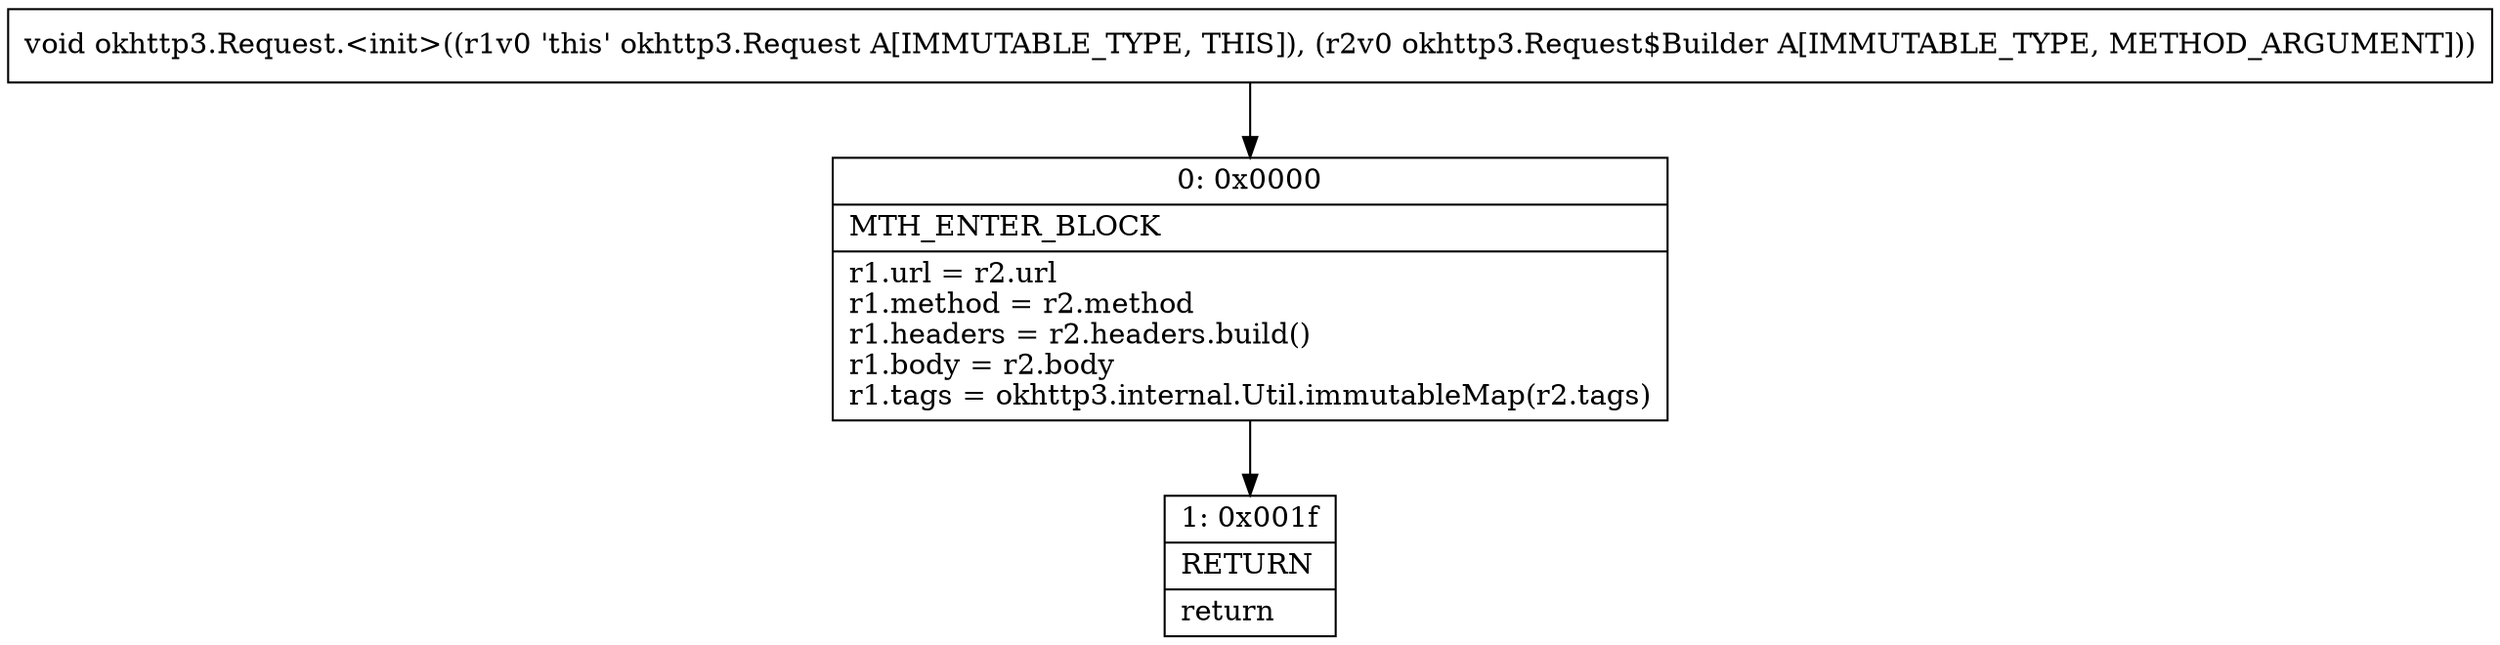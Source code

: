 digraph "CFG forokhttp3.Request.\<init\>(Lokhttp3\/Request$Builder;)V" {
Node_0 [shape=record,label="{0\:\ 0x0000|MTH_ENTER_BLOCK\l|r1.url = r2.url\lr1.method = r2.method\lr1.headers = r2.headers.build()\lr1.body = r2.body\lr1.tags = okhttp3.internal.Util.immutableMap(r2.tags)\l}"];
Node_1 [shape=record,label="{1\:\ 0x001f|RETURN\l|return\l}"];
MethodNode[shape=record,label="{void okhttp3.Request.\<init\>((r1v0 'this' okhttp3.Request A[IMMUTABLE_TYPE, THIS]), (r2v0 okhttp3.Request$Builder A[IMMUTABLE_TYPE, METHOD_ARGUMENT])) }"];
MethodNode -> Node_0;
Node_0 -> Node_1;
}

